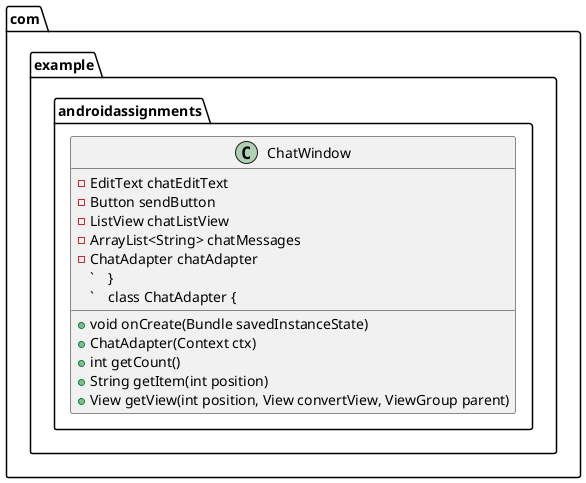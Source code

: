 @startuml
package com.example.androidassignments {
    class ChatWindow {
        - EditText chatEditText
        - Button sendButton
        - ListView chatListView
        - ArrayList<String> chatMessages
        - ChatAdapter chatAdapter
        + void onCreate(Bundle savedInstanceState)
`    }
`    class ChatAdapter {
        + ChatAdapter(Context ctx)
        + int getCount()
        + String getItem(int position)
        + View getView(int position, View convertView, ViewGroup parent)
    }
}
@enduml
